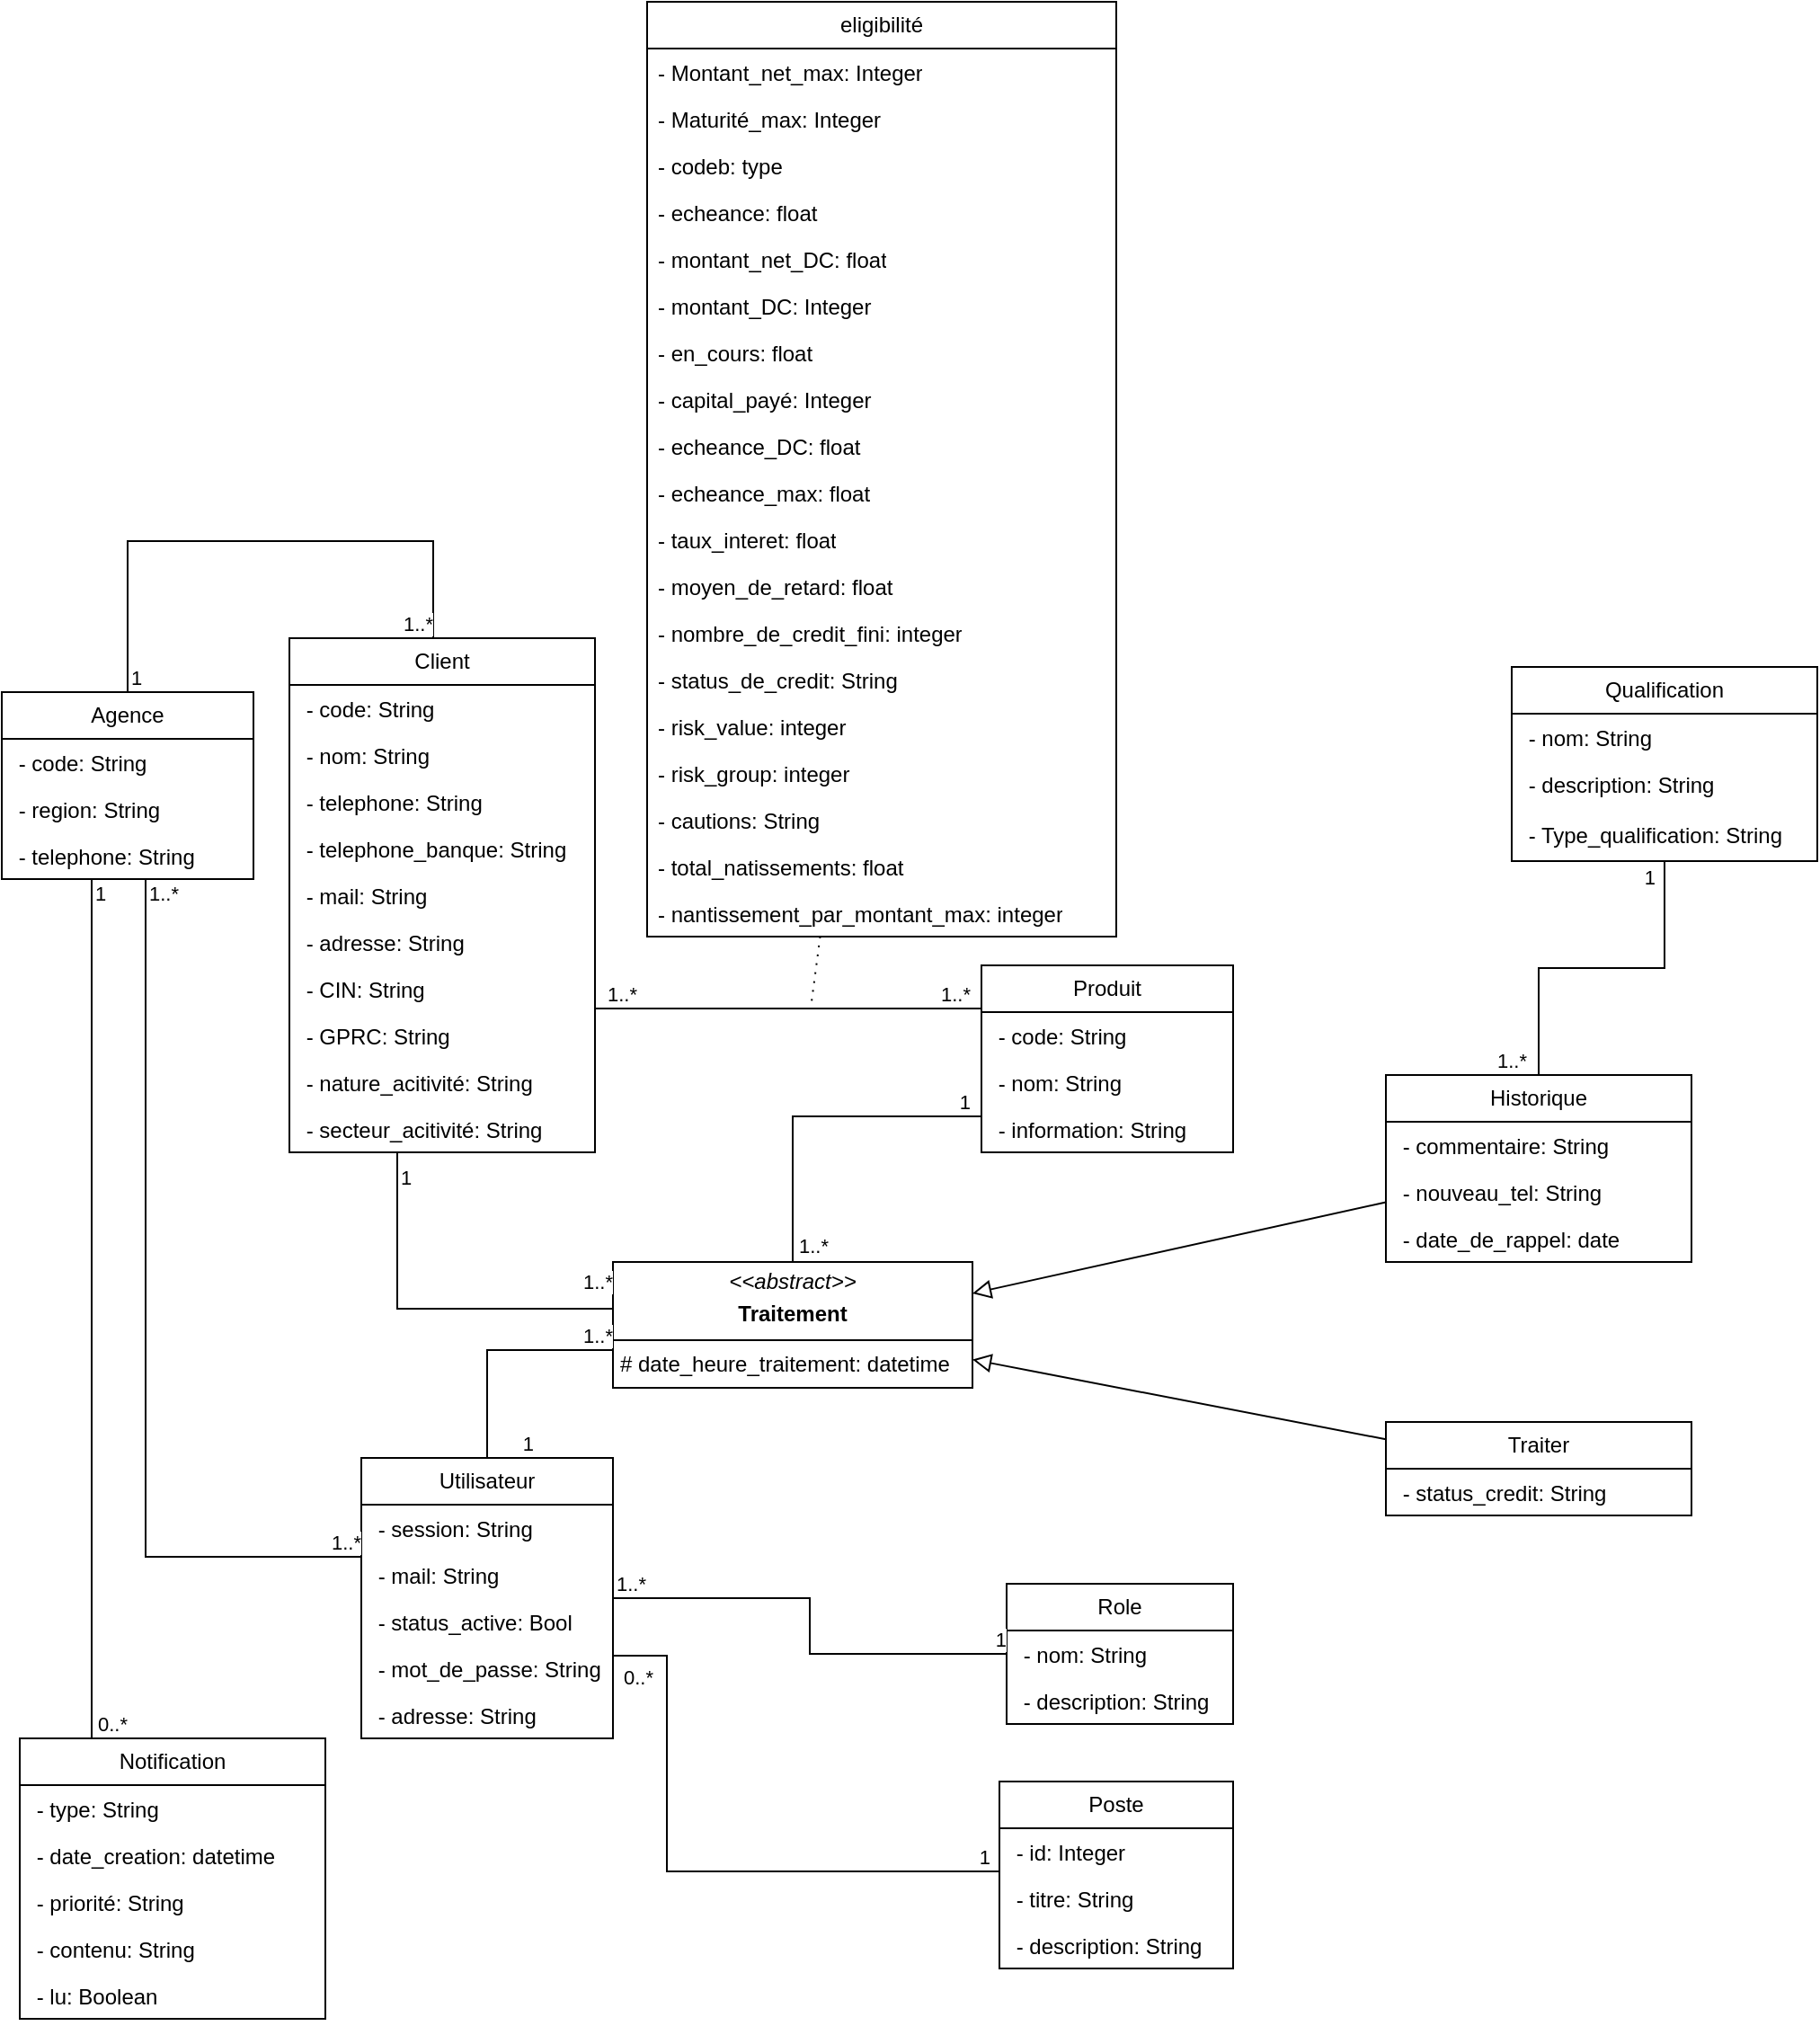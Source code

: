 <mxfile version="24.2.3" type="github">
  <diagram name="Page-1" id="To_WKi0wBeNnT8M4Q_xU">
    <mxGraphModel dx="943" dy="1970" grid="1" gridSize="10" guides="1" tooltips="1" connect="1" arrows="1" fold="1" page="1" pageScale="1" pageWidth="827" pageHeight="1169" math="0" shadow="0">
      <root>
        <mxCell id="0" />
        <mxCell id="1" parent="0" />
        <mxCell id="5zQEL3-AlIMP_efy4K31-76" value="Client" style="swimlane;fontStyle=0;childLayout=stackLayout;horizontal=1;startSize=26;fillColor=none;horizontalStack=0;resizeParent=1;resizeParentMax=0;resizeLast=0;collapsible=1;marginBottom=0;whiteSpace=wrap;html=1;" parent="1" vertex="1">
          <mxGeometry x="230" y="104" width="170" height="286" as="geometry" />
        </mxCell>
        <mxCell id="5zQEL3-AlIMP_efy4K31-77" value="&amp;nbsp;- code: String" style="text;strokeColor=none;fillColor=none;align=left;verticalAlign=top;spacingLeft=4;spacingRight=4;overflow=hidden;rotatable=0;points=[[0,0.5],[1,0.5]];portConstraint=eastwest;whiteSpace=wrap;html=1;" parent="5zQEL3-AlIMP_efy4K31-76" vertex="1">
          <mxGeometry y="26" width="170" height="26" as="geometry" />
        </mxCell>
        <mxCell id="5zQEL3-AlIMP_efy4K31-78" value="&amp;nbsp;- nom: String" style="text;strokeColor=none;fillColor=none;align=left;verticalAlign=top;spacingLeft=4;spacingRight=4;overflow=hidden;rotatable=0;points=[[0,0.5],[1,0.5]];portConstraint=eastwest;whiteSpace=wrap;html=1;" parent="5zQEL3-AlIMP_efy4K31-76" vertex="1">
          <mxGeometry y="52" width="170" height="26" as="geometry" />
        </mxCell>
        <mxCell id="5zQEL3-AlIMP_efy4K31-79" value="&amp;nbsp;- telephone: String" style="text;strokeColor=none;fillColor=none;align=left;verticalAlign=top;spacingLeft=4;spacingRight=4;overflow=hidden;rotatable=0;points=[[0,0.5],[1,0.5]];portConstraint=eastwest;whiteSpace=wrap;html=1;" parent="5zQEL3-AlIMP_efy4K31-76" vertex="1">
          <mxGeometry y="78" width="170" height="26" as="geometry" />
        </mxCell>
        <mxCell id="JwrAK4_ykne5a8lME2Al-5" value="&amp;nbsp;- telephone_banque: String" style="text;strokeColor=none;fillColor=none;align=left;verticalAlign=top;spacingLeft=4;spacingRight=4;overflow=hidden;rotatable=0;points=[[0,0.5],[1,0.5]];portConstraint=eastwest;whiteSpace=wrap;html=1;" vertex="1" parent="5zQEL3-AlIMP_efy4K31-76">
          <mxGeometry y="104" width="170" height="26" as="geometry" />
        </mxCell>
        <mxCell id="5zQEL3-AlIMP_efy4K31-80" value="&amp;nbsp;- mail: String" style="text;strokeColor=none;fillColor=none;align=left;verticalAlign=top;spacingLeft=4;spacingRight=4;overflow=hidden;rotatable=0;points=[[0,0.5],[1,0.5]];portConstraint=eastwest;whiteSpace=wrap;html=1;" parent="5zQEL3-AlIMP_efy4K31-76" vertex="1">
          <mxGeometry y="130" width="170" height="26" as="geometry" />
        </mxCell>
        <mxCell id="5zQEL3-AlIMP_efy4K31-201" value="&amp;nbsp;- adresse: String" style="text;strokeColor=none;fillColor=none;align=left;verticalAlign=top;spacingLeft=4;spacingRight=4;overflow=hidden;rotatable=0;points=[[0,0.5],[1,0.5]];portConstraint=eastwest;whiteSpace=wrap;html=1;" parent="5zQEL3-AlIMP_efy4K31-76" vertex="1">
          <mxGeometry y="156" width="170" height="26" as="geometry" />
        </mxCell>
        <mxCell id="JwrAK4_ykne5a8lME2Al-7" value="&amp;nbsp;- CIN: String" style="text;strokeColor=none;fillColor=none;align=left;verticalAlign=top;spacingLeft=4;spacingRight=4;overflow=hidden;rotatable=0;points=[[0,0.5],[1,0.5]];portConstraint=eastwest;whiteSpace=wrap;html=1;" vertex="1" parent="5zQEL3-AlIMP_efy4K31-76">
          <mxGeometry y="182" width="170" height="26" as="geometry" />
        </mxCell>
        <mxCell id="JwrAK4_ykne5a8lME2Al-8" value="&amp;nbsp;- GPRC: String" style="text;strokeColor=none;fillColor=none;align=left;verticalAlign=top;spacingLeft=4;spacingRight=4;overflow=hidden;rotatable=0;points=[[0,0.5],[1,0.5]];portConstraint=eastwest;whiteSpace=wrap;html=1;" vertex="1" parent="5zQEL3-AlIMP_efy4K31-76">
          <mxGeometry y="208" width="170" height="26" as="geometry" />
        </mxCell>
        <mxCell id="JwrAK4_ykne5a8lME2Al-12" value="&amp;nbsp;- nature_acitivité: String" style="text;strokeColor=none;fillColor=none;align=left;verticalAlign=top;spacingLeft=4;spacingRight=4;overflow=hidden;rotatable=0;points=[[0,0.5],[1,0.5]];portConstraint=eastwest;whiteSpace=wrap;html=1;" vertex="1" parent="5zQEL3-AlIMP_efy4K31-76">
          <mxGeometry y="234" width="170" height="26" as="geometry" />
        </mxCell>
        <mxCell id="JwrAK4_ykne5a8lME2Al-13" value="&amp;nbsp;- secteur_acitivité: String" style="text;strokeColor=none;fillColor=none;align=left;verticalAlign=top;spacingLeft=4;spacingRight=4;overflow=hidden;rotatable=0;points=[[0,0.5],[1,0.5]];portConstraint=eastwest;whiteSpace=wrap;html=1;" vertex="1" parent="5zQEL3-AlIMP_efy4K31-76">
          <mxGeometry y="260" width="170" height="26" as="geometry" />
        </mxCell>
        <mxCell id="5zQEL3-AlIMP_efy4K31-84" value="Produit" style="swimlane;fontStyle=0;childLayout=stackLayout;horizontal=1;startSize=26;fillColor=none;horizontalStack=0;resizeParent=1;resizeParentMax=0;resizeLast=0;collapsible=1;marginBottom=0;whiteSpace=wrap;html=1;" parent="1" vertex="1">
          <mxGeometry x="615" y="286" width="140" height="104" as="geometry" />
        </mxCell>
        <mxCell id="5zQEL3-AlIMP_efy4K31-85" value="&amp;nbsp;- code: String" style="text;strokeColor=none;fillColor=none;align=left;verticalAlign=top;spacingLeft=4;spacingRight=4;overflow=hidden;rotatable=0;points=[[0,0.5],[1,0.5]];portConstraint=eastwest;whiteSpace=wrap;html=1;" parent="5zQEL3-AlIMP_efy4K31-84" vertex="1">
          <mxGeometry y="26" width="140" height="26" as="geometry" />
        </mxCell>
        <mxCell id="5zQEL3-AlIMP_efy4K31-86" value="&amp;nbsp;- nom: String" style="text;strokeColor=none;fillColor=none;align=left;verticalAlign=top;spacingLeft=4;spacingRight=4;overflow=hidden;rotatable=0;points=[[0,0.5],[1,0.5]];portConstraint=eastwest;whiteSpace=wrap;html=1;" parent="5zQEL3-AlIMP_efy4K31-84" vertex="1">
          <mxGeometry y="52" width="140" height="26" as="geometry" />
        </mxCell>
        <mxCell id="5zQEL3-AlIMP_efy4K31-87" value="&amp;nbsp;- information: String" style="text;strokeColor=none;fillColor=none;align=left;verticalAlign=top;spacingLeft=4;spacingRight=4;overflow=hidden;rotatable=0;points=[[0,0.5],[1,0.5]];portConstraint=eastwest;whiteSpace=wrap;html=1;" parent="5zQEL3-AlIMP_efy4K31-84" vertex="1">
          <mxGeometry y="78" width="140" height="26" as="geometry" />
        </mxCell>
        <mxCell id="5zQEL3-AlIMP_efy4K31-90" value="Agence" style="swimlane;fontStyle=0;childLayout=stackLayout;horizontal=1;startSize=26;fillColor=none;horizontalStack=0;resizeParent=1;resizeParentMax=0;resizeLast=0;collapsible=1;marginBottom=0;whiteSpace=wrap;html=1;" parent="1" vertex="1">
          <mxGeometry x="70" y="134" width="140" height="104" as="geometry" />
        </mxCell>
        <mxCell id="5zQEL3-AlIMP_efy4K31-91" value="&amp;nbsp;- code: String" style="text;strokeColor=none;fillColor=none;align=left;verticalAlign=top;spacingLeft=4;spacingRight=4;overflow=hidden;rotatable=0;points=[[0,0.5],[1,0.5]];portConstraint=eastwest;whiteSpace=wrap;html=1;" parent="5zQEL3-AlIMP_efy4K31-90" vertex="1">
          <mxGeometry y="26" width="140" height="26" as="geometry" />
        </mxCell>
        <mxCell id="5zQEL3-AlIMP_efy4K31-92" value="&amp;nbsp;- region: String" style="text;strokeColor=none;fillColor=none;align=left;verticalAlign=top;spacingLeft=4;spacingRight=4;overflow=hidden;rotatable=0;points=[[0,0.5],[1,0.5]];portConstraint=eastwest;whiteSpace=wrap;html=1;" parent="5zQEL3-AlIMP_efy4K31-90" vertex="1">
          <mxGeometry y="52" width="140" height="26" as="geometry" />
        </mxCell>
        <mxCell id="5zQEL3-AlIMP_efy4K31-93" value="&amp;nbsp;- telephone: String" style="text;strokeColor=none;fillColor=none;align=left;verticalAlign=top;spacingLeft=4;spacingRight=4;overflow=hidden;rotatable=0;points=[[0,0.5],[1,0.5]];portConstraint=eastwest;whiteSpace=wrap;html=1;" parent="5zQEL3-AlIMP_efy4K31-90" vertex="1">
          <mxGeometry y="78" width="140" height="26" as="geometry" />
        </mxCell>
        <mxCell id="5zQEL3-AlIMP_efy4K31-96" value="Utilisateur" style="swimlane;fontStyle=0;childLayout=stackLayout;horizontal=1;startSize=26;fillColor=none;horizontalStack=0;resizeParent=1;resizeParentMax=0;resizeLast=0;collapsible=1;marginBottom=0;whiteSpace=wrap;html=1;" parent="1" vertex="1">
          <mxGeometry x="270" y="560" width="140" height="156" as="geometry" />
        </mxCell>
        <mxCell id="5zQEL3-AlIMP_efy4K31-97" value="&amp;nbsp;- session: String" style="text;strokeColor=none;fillColor=none;align=left;verticalAlign=top;spacingLeft=4;spacingRight=4;overflow=hidden;rotatable=0;points=[[0,0.5],[1,0.5]];portConstraint=eastwest;whiteSpace=wrap;html=1;" parent="5zQEL3-AlIMP_efy4K31-96" vertex="1">
          <mxGeometry y="26" width="140" height="26" as="geometry" />
        </mxCell>
        <mxCell id="5zQEL3-AlIMP_efy4K31-98" value="&amp;nbsp;- mail: String" style="text;strokeColor=none;fillColor=none;align=left;verticalAlign=top;spacingLeft=4;spacingRight=4;overflow=hidden;rotatable=0;points=[[0,0.5],[1,0.5]];portConstraint=eastwest;whiteSpace=wrap;html=1;" parent="5zQEL3-AlIMP_efy4K31-96" vertex="1">
          <mxGeometry y="52" width="140" height="26" as="geometry" />
        </mxCell>
        <mxCell id="5zQEL3-AlIMP_efy4K31-99" value="&amp;nbsp;- status_active: Bool" style="text;strokeColor=none;fillColor=none;align=left;verticalAlign=top;spacingLeft=4;spacingRight=4;overflow=hidden;rotatable=0;points=[[0,0.5],[1,0.5]];portConstraint=eastwest;whiteSpace=wrap;html=1;" parent="5zQEL3-AlIMP_efy4K31-96" vertex="1">
          <mxGeometry y="78" width="140" height="26" as="geometry" />
        </mxCell>
        <mxCell id="5zQEL3-AlIMP_efy4K31-119" value="&amp;nbsp;- mot_de_passe: String" style="text;strokeColor=none;fillColor=none;align=left;verticalAlign=top;spacingLeft=4;spacingRight=4;overflow=hidden;rotatable=0;points=[[0,0.5],[1,0.5]];portConstraint=eastwest;whiteSpace=wrap;html=1;" parent="5zQEL3-AlIMP_efy4K31-96" vertex="1">
          <mxGeometry y="104" width="140" height="26" as="geometry" />
        </mxCell>
        <mxCell id="5zQEL3-AlIMP_efy4K31-202" value="&amp;nbsp;- adresse: String" style="text;strokeColor=none;fillColor=none;align=left;verticalAlign=top;spacingLeft=4;spacingRight=4;overflow=hidden;rotatable=0;points=[[0,0.5],[1,0.5]];portConstraint=eastwest;whiteSpace=wrap;html=1;" parent="5zQEL3-AlIMP_efy4K31-96" vertex="1">
          <mxGeometry y="130" width="140" height="26" as="geometry" />
        </mxCell>
        <mxCell id="5zQEL3-AlIMP_efy4K31-104" value="Poste" style="swimlane;fontStyle=0;childLayout=stackLayout;horizontal=1;startSize=26;fillColor=none;horizontalStack=0;resizeParent=1;resizeParentMax=0;resizeLast=0;collapsible=1;marginBottom=0;whiteSpace=wrap;html=1;" parent="1" vertex="1">
          <mxGeometry x="625" y="740" width="130" height="104" as="geometry" />
        </mxCell>
        <mxCell id="5zQEL3-AlIMP_efy4K31-105" value="&amp;nbsp;- id: Integer" style="text;strokeColor=none;fillColor=none;align=left;verticalAlign=top;spacingLeft=4;spacingRight=4;overflow=hidden;rotatable=0;points=[[0,0.5],[1,0.5]];portConstraint=eastwest;whiteSpace=wrap;html=1;" parent="5zQEL3-AlIMP_efy4K31-104" vertex="1">
          <mxGeometry y="26" width="130" height="26" as="geometry" />
        </mxCell>
        <mxCell id="5zQEL3-AlIMP_efy4K31-106" value="&amp;nbsp;- titre: String" style="text;strokeColor=none;fillColor=none;align=left;verticalAlign=top;spacingLeft=4;spacingRight=4;overflow=hidden;rotatable=0;points=[[0,0.5],[1,0.5]];portConstraint=eastwest;whiteSpace=wrap;html=1;" parent="5zQEL3-AlIMP_efy4K31-104" vertex="1">
          <mxGeometry y="52" width="130" height="26" as="geometry" />
        </mxCell>
        <mxCell id="5zQEL3-AlIMP_efy4K31-107" value="&amp;nbsp;- description: String" style="text;strokeColor=none;fillColor=none;align=left;verticalAlign=top;spacingLeft=4;spacingRight=4;overflow=hidden;rotatable=0;points=[[0,0.5],[1,0.5]];portConstraint=eastwest;whiteSpace=wrap;html=1;" parent="5zQEL3-AlIMP_efy4K31-104" vertex="1">
          <mxGeometry y="78" width="130" height="26" as="geometry" />
        </mxCell>
        <mxCell id="5zQEL3-AlIMP_efy4K31-108" value="Role" style="swimlane;fontStyle=0;childLayout=stackLayout;horizontal=1;startSize=26;fillColor=none;horizontalStack=0;resizeParent=1;resizeParentMax=0;resizeLast=0;collapsible=1;marginBottom=0;whiteSpace=wrap;html=1;" parent="1" vertex="1">
          <mxGeometry x="629" y="630" width="126" height="78" as="geometry" />
        </mxCell>
        <mxCell id="5zQEL3-AlIMP_efy4K31-109" value="&amp;nbsp;- nom: String" style="text;strokeColor=none;fillColor=none;align=left;verticalAlign=top;spacingLeft=4;spacingRight=4;overflow=hidden;rotatable=0;points=[[0,0.5],[1,0.5]];portConstraint=eastwest;whiteSpace=wrap;html=1;" parent="5zQEL3-AlIMP_efy4K31-108" vertex="1">
          <mxGeometry y="26" width="126" height="26" as="geometry" />
        </mxCell>
        <mxCell id="5zQEL3-AlIMP_efy4K31-111" value="&amp;nbsp;- description: String" style="text;strokeColor=none;fillColor=none;align=left;verticalAlign=top;spacingLeft=4;spacingRight=4;overflow=hidden;rotatable=0;points=[[0,0.5],[1,0.5]];portConstraint=eastwest;whiteSpace=wrap;html=1;" parent="5zQEL3-AlIMP_efy4K31-108" vertex="1">
          <mxGeometry y="52" width="126" height="26" as="geometry" />
        </mxCell>
        <mxCell id="5zQEL3-AlIMP_efy4K31-135" value="" style="endArrow=none;html=1;edgeStyle=orthogonalEdgeStyle;rounded=0;" parent="1" source="5zQEL3-AlIMP_efy4K31-90" target="5zQEL3-AlIMP_efy4K31-76" edge="1">
          <mxGeometry relative="1" as="geometry">
            <mxPoint x="200" y="310" as="sourcePoint" />
            <mxPoint x="360" y="310" as="targetPoint" />
            <Array as="points">
              <mxPoint x="140" y="50" />
              <mxPoint x="310" y="50" />
            </Array>
          </mxGeometry>
        </mxCell>
        <mxCell id="5zQEL3-AlIMP_efy4K31-136" value="1" style="edgeLabel;resizable=0;html=1;align=left;verticalAlign=bottom;" parent="5zQEL3-AlIMP_efy4K31-135" connectable="0" vertex="1">
          <mxGeometry x="-1" relative="1" as="geometry" />
        </mxCell>
        <mxCell id="5zQEL3-AlIMP_efy4K31-137" value="1..*" style="edgeLabel;resizable=0;html=1;align=right;verticalAlign=bottom;" parent="5zQEL3-AlIMP_efy4K31-135" connectable="0" vertex="1">
          <mxGeometry x="1" relative="1" as="geometry" />
        </mxCell>
        <mxCell id="5zQEL3-AlIMP_efy4K31-138" value="" style="endArrow=none;html=1;edgeStyle=orthogonalEdgeStyle;rounded=0;" parent="1" source="5zQEL3-AlIMP_efy4K31-90" target="5zQEL3-AlIMP_efy4K31-96" edge="1">
          <mxGeometry relative="1" as="geometry">
            <mxPoint x="140" y="580" as="sourcePoint" />
            <mxPoint x="300" y="580" as="targetPoint" />
            <Array as="points">
              <mxPoint x="150" y="615" />
            </Array>
          </mxGeometry>
        </mxCell>
        <mxCell id="5zQEL3-AlIMP_efy4K31-139" value="1..*" style="edgeLabel;resizable=0;html=1;align=left;verticalAlign=bottom;" parent="5zQEL3-AlIMP_efy4K31-138" connectable="0" vertex="1">
          <mxGeometry x="-1" relative="1" as="geometry">
            <mxPoint y="16" as="offset" />
          </mxGeometry>
        </mxCell>
        <mxCell id="5zQEL3-AlIMP_efy4K31-140" value="1..*" style="edgeLabel;resizable=0;html=1;align=right;verticalAlign=bottom;" parent="5zQEL3-AlIMP_efy4K31-138" connectable="0" vertex="1">
          <mxGeometry x="1" relative="1" as="geometry" />
        </mxCell>
        <mxCell id="5zQEL3-AlIMP_efy4K31-141" value="" style="endArrow=none;html=1;edgeStyle=orthogonalEdgeStyle;rounded=0;" parent="1" source="5zQEL3-AlIMP_efy4K31-96" target="5zQEL3-AlIMP_efy4K31-104" edge="1">
          <mxGeometry relative="1" as="geometry">
            <mxPoint x="430" y="760" as="sourcePoint" />
            <mxPoint x="590" y="760" as="targetPoint" />
            <Array as="points">
              <mxPoint x="440" y="670" />
              <mxPoint x="440" y="790" />
            </Array>
          </mxGeometry>
        </mxCell>
        <mxCell id="5zQEL3-AlIMP_efy4K31-142" value="0..*" style="edgeLabel;resizable=0;html=1;align=left;verticalAlign=bottom;" parent="5zQEL3-AlIMP_efy4K31-141" connectable="0" vertex="1">
          <mxGeometry x="-1" relative="1" as="geometry">
            <mxPoint x="4" y="20" as="offset" />
          </mxGeometry>
        </mxCell>
        <mxCell id="5zQEL3-AlIMP_efy4K31-143" value="1" style="edgeLabel;resizable=0;html=1;align=right;verticalAlign=bottom;" parent="5zQEL3-AlIMP_efy4K31-141" connectable="0" vertex="1">
          <mxGeometry x="1" relative="1" as="geometry">
            <mxPoint x="-5" as="offset" />
          </mxGeometry>
        </mxCell>
        <mxCell id="5zQEL3-AlIMP_efy4K31-144" value="" style="endArrow=none;html=1;edgeStyle=orthogonalEdgeStyle;rounded=0;" parent="1" source="5zQEL3-AlIMP_efy4K31-96" target="5zQEL3-AlIMP_efy4K31-108" edge="1">
          <mxGeometry relative="1" as="geometry">
            <mxPoint x="620" y="480" as="sourcePoint" />
            <mxPoint x="780" y="480" as="targetPoint" />
          </mxGeometry>
        </mxCell>
        <mxCell id="5zQEL3-AlIMP_efy4K31-145" value="1..*" style="edgeLabel;resizable=0;html=1;align=left;verticalAlign=bottom;" parent="5zQEL3-AlIMP_efy4K31-144" connectable="0" vertex="1">
          <mxGeometry x="-1" relative="1" as="geometry" />
        </mxCell>
        <mxCell id="5zQEL3-AlIMP_efy4K31-146" value="1" style="edgeLabel;resizable=0;html=1;align=right;verticalAlign=bottom;" parent="5zQEL3-AlIMP_efy4K31-144" connectable="0" vertex="1">
          <mxGeometry x="1" relative="1" as="geometry" />
        </mxCell>
        <mxCell id="5zQEL3-AlIMP_efy4K31-147" value="" style="endArrow=none;html=1;edgeStyle=orthogonalEdgeStyle;rounded=0;" parent="1" source="5zQEL3-AlIMP_efy4K31-76" target="5zQEL3-AlIMP_efy4K31-84" edge="1">
          <mxGeometry relative="1" as="geometry">
            <mxPoint x="470" y="340" as="sourcePoint" />
            <mxPoint x="630" y="340" as="targetPoint" />
            <Array as="points">
              <mxPoint x="510" y="310" />
              <mxPoint x="510" y="310" />
            </Array>
          </mxGeometry>
        </mxCell>
        <mxCell id="5zQEL3-AlIMP_efy4K31-148" value="1..*" style="edgeLabel;resizable=0;html=1;align=left;verticalAlign=bottom;" parent="5zQEL3-AlIMP_efy4K31-147" connectable="0" vertex="1">
          <mxGeometry x="-1" relative="1" as="geometry">
            <mxPoint x="5" as="offset" />
          </mxGeometry>
        </mxCell>
        <mxCell id="5zQEL3-AlIMP_efy4K31-149" value="1..*" style="edgeLabel;resizable=0;html=1;align=right;verticalAlign=bottom;" parent="5zQEL3-AlIMP_efy4K31-147" connectable="0" vertex="1">
          <mxGeometry x="1" relative="1" as="geometry">
            <mxPoint x="-6" as="offset" />
          </mxGeometry>
        </mxCell>
        <mxCell id="5zQEL3-AlIMP_efy4K31-150" value="eligibilité" style="swimlane;fontStyle=0;childLayout=stackLayout;horizontal=1;startSize=26;fillColor=none;horizontalStack=0;resizeParent=1;resizeParentMax=0;resizeLast=0;collapsible=1;marginBottom=0;whiteSpace=wrap;html=1;" parent="1" vertex="1">
          <mxGeometry x="429" y="-250" width="261" height="520" as="geometry" />
        </mxCell>
        <mxCell id="5zQEL3-AlIMP_efy4K31-151" value="- Montant_net_max: Integer" style="text;strokeColor=none;fillColor=none;align=left;verticalAlign=top;spacingLeft=4;spacingRight=4;overflow=hidden;rotatable=0;points=[[0,0.5],[1,0.5]];portConstraint=eastwest;whiteSpace=wrap;html=1;" parent="5zQEL3-AlIMP_efy4K31-150" vertex="1">
          <mxGeometry y="26" width="261" height="26" as="geometry" />
        </mxCell>
        <mxCell id="5zQEL3-AlIMP_efy4K31-152" value="- Maturité_max: Integer" style="text;strokeColor=none;fillColor=none;align=left;verticalAlign=top;spacingLeft=4;spacingRight=4;overflow=hidden;rotatable=0;points=[[0,0.5],[1,0.5]];portConstraint=eastwest;whiteSpace=wrap;html=1;" parent="5zQEL3-AlIMP_efy4K31-150" vertex="1">
          <mxGeometry y="52" width="261" height="26" as="geometry" />
        </mxCell>
        <mxCell id="5zQEL3-AlIMP_efy4K31-153" value="- codeb: type" style="text;strokeColor=none;fillColor=none;align=left;verticalAlign=top;spacingLeft=4;spacingRight=4;overflow=hidden;rotatable=0;points=[[0,0.5],[1,0.5]];portConstraint=eastwest;whiteSpace=wrap;html=1;" parent="5zQEL3-AlIMP_efy4K31-150" vertex="1">
          <mxGeometry y="78" width="261" height="26" as="geometry" />
        </mxCell>
        <mxCell id="JwrAK4_ykne5a8lME2Al-10" value="- echeance: float" style="text;strokeColor=none;fillColor=none;align=left;verticalAlign=top;spacingLeft=4;spacingRight=4;overflow=hidden;rotatable=0;points=[[0,0.5],[1,0.5]];portConstraint=eastwest;whiteSpace=wrap;html=1;" vertex="1" parent="5zQEL3-AlIMP_efy4K31-150">
          <mxGeometry y="104" width="261" height="26" as="geometry" />
        </mxCell>
        <mxCell id="5zQEL3-AlIMP_efy4K31-199" value="- montant_net_DC: float" style="text;strokeColor=none;fillColor=none;align=left;verticalAlign=top;spacingLeft=4;spacingRight=4;overflow=hidden;rotatable=0;points=[[0,0.5],[1,0.5]];portConstraint=eastwest;whiteSpace=wrap;html=1;" parent="5zQEL3-AlIMP_efy4K31-150" vertex="1">
          <mxGeometry y="130" width="261" height="26" as="geometry" />
        </mxCell>
        <mxCell id="5zQEL3-AlIMP_efy4K31-200" value="- montant_DC: Integer" style="text;strokeColor=none;fillColor=none;align=left;verticalAlign=top;spacingLeft=4;spacingRight=4;overflow=hidden;rotatable=0;points=[[0,0.5],[1,0.5]];portConstraint=eastwest;whiteSpace=wrap;html=1;" parent="5zQEL3-AlIMP_efy4K31-150" vertex="1">
          <mxGeometry y="156" width="261" height="26" as="geometry" />
        </mxCell>
        <mxCell id="5zQEL3-AlIMP_efy4K31-204" value="- en_cours: float" style="text;strokeColor=none;fillColor=none;align=left;verticalAlign=top;spacingLeft=4;spacingRight=4;overflow=hidden;rotatable=0;points=[[0,0.5],[1,0.5]];portConstraint=eastwest;whiteSpace=wrap;html=1;" parent="5zQEL3-AlIMP_efy4K31-150" vertex="1">
          <mxGeometry y="182" width="261" height="26" as="geometry" />
        </mxCell>
        <mxCell id="W5-bSAd_lvLMwQwzZxvc-1" value="- capital_payé: Integer" style="text;strokeColor=none;fillColor=none;align=left;verticalAlign=top;spacingLeft=4;spacingRight=4;overflow=hidden;rotatable=0;points=[[0,0.5],[1,0.5]];portConstraint=eastwest;whiteSpace=wrap;html=1;" parent="5zQEL3-AlIMP_efy4K31-150" vertex="1">
          <mxGeometry y="208" width="261" height="26" as="geometry" />
        </mxCell>
        <mxCell id="W5-bSAd_lvLMwQwzZxvc-2" value="- echeance_DC: float" style="text;strokeColor=none;fillColor=none;align=left;verticalAlign=top;spacingLeft=4;spacingRight=4;overflow=hidden;rotatable=0;points=[[0,0.5],[1,0.5]];portConstraint=eastwest;whiteSpace=wrap;html=1;" parent="5zQEL3-AlIMP_efy4K31-150" vertex="1">
          <mxGeometry y="234" width="261" height="26" as="geometry" />
        </mxCell>
        <mxCell id="JwrAK4_ykne5a8lME2Al-11" value="- echeance_max: float" style="text;strokeColor=none;fillColor=none;align=left;verticalAlign=top;spacingLeft=4;spacingRight=4;overflow=hidden;rotatable=0;points=[[0,0.5],[1,0.5]];portConstraint=eastwest;whiteSpace=wrap;html=1;" vertex="1" parent="5zQEL3-AlIMP_efy4K31-150">
          <mxGeometry y="260" width="261" height="26" as="geometry" />
        </mxCell>
        <mxCell id="JwrAK4_ykne5a8lME2Al-9" value="- taux_interet: float" style="text;strokeColor=none;fillColor=none;align=left;verticalAlign=top;spacingLeft=4;spacingRight=4;overflow=hidden;rotatable=0;points=[[0,0.5],[1,0.5]];portConstraint=eastwest;whiteSpace=wrap;html=1;" vertex="1" parent="5zQEL3-AlIMP_efy4K31-150">
          <mxGeometry y="286" width="261" height="26" as="geometry" />
        </mxCell>
        <mxCell id="JwrAK4_ykne5a8lME2Al-14" value="- moyen_de_retard: float" style="text;strokeColor=none;fillColor=none;align=left;verticalAlign=top;spacingLeft=4;spacingRight=4;overflow=hidden;rotatable=0;points=[[0,0.5],[1,0.5]];portConstraint=eastwest;whiteSpace=wrap;html=1;" vertex="1" parent="5zQEL3-AlIMP_efy4K31-150">
          <mxGeometry y="312" width="261" height="26" as="geometry" />
        </mxCell>
        <mxCell id="JwrAK4_ykne5a8lME2Al-15" value="- nombre_de_credit_fini: integer" style="text;strokeColor=none;fillColor=none;align=left;verticalAlign=top;spacingLeft=4;spacingRight=4;overflow=hidden;rotatable=0;points=[[0,0.5],[1,0.5]];portConstraint=eastwest;whiteSpace=wrap;html=1;" vertex="1" parent="5zQEL3-AlIMP_efy4K31-150">
          <mxGeometry y="338" width="261" height="26" as="geometry" />
        </mxCell>
        <mxCell id="JwrAK4_ykne5a8lME2Al-16" value="- status_de_credit: String" style="text;strokeColor=none;fillColor=none;align=left;verticalAlign=top;spacingLeft=4;spacingRight=4;overflow=hidden;rotatable=0;points=[[0,0.5],[1,0.5]];portConstraint=eastwest;whiteSpace=wrap;html=1;" vertex="1" parent="5zQEL3-AlIMP_efy4K31-150">
          <mxGeometry y="364" width="261" height="26" as="geometry" />
        </mxCell>
        <mxCell id="5zQEL3-AlIMP_efy4K31-198" value="- risk_value: integer" style="text;strokeColor=none;fillColor=none;align=left;verticalAlign=top;spacingLeft=4;spacingRight=4;overflow=hidden;rotatable=0;points=[[0,0.5],[1,0.5]];portConstraint=eastwest;whiteSpace=wrap;html=1;" parent="5zQEL3-AlIMP_efy4K31-150" vertex="1">
          <mxGeometry y="390" width="261" height="26" as="geometry" />
        </mxCell>
        <mxCell id="JwrAK4_ykne5a8lME2Al-17" value="- risk_group: integer" style="text;strokeColor=none;fillColor=none;align=left;verticalAlign=top;spacingLeft=4;spacingRight=4;overflow=hidden;rotatable=0;points=[[0,0.5],[1,0.5]];portConstraint=eastwest;whiteSpace=wrap;html=1;" vertex="1" parent="5zQEL3-AlIMP_efy4K31-150">
          <mxGeometry y="416" width="261" height="26" as="geometry" />
        </mxCell>
        <mxCell id="JwrAK4_ykne5a8lME2Al-19" value="- cautions: String" style="text;strokeColor=none;fillColor=none;align=left;verticalAlign=top;spacingLeft=4;spacingRight=4;overflow=hidden;rotatable=0;points=[[0,0.5],[1,0.5]];portConstraint=eastwest;whiteSpace=wrap;html=1;" vertex="1" parent="5zQEL3-AlIMP_efy4K31-150">
          <mxGeometry y="442" width="261" height="26" as="geometry" />
        </mxCell>
        <mxCell id="JwrAK4_ykne5a8lME2Al-20" value="- total_natissements: float" style="text;strokeColor=none;fillColor=none;align=left;verticalAlign=top;spacingLeft=4;spacingRight=4;overflow=hidden;rotatable=0;points=[[0,0.5],[1,0.5]];portConstraint=eastwest;whiteSpace=wrap;html=1;" vertex="1" parent="5zQEL3-AlIMP_efy4K31-150">
          <mxGeometry y="468" width="261" height="26" as="geometry" />
        </mxCell>
        <mxCell id="JwrAK4_ykne5a8lME2Al-21" value="- nantissement_par_montant_max: integer" style="text;strokeColor=none;fillColor=none;align=left;verticalAlign=top;spacingLeft=4;spacingRight=4;overflow=hidden;rotatable=0;points=[[0,0.5],[1,0.5]];portConstraint=eastwest;whiteSpace=wrap;html=1;" vertex="1" parent="5zQEL3-AlIMP_efy4K31-150">
          <mxGeometry y="494" width="261" height="26" as="geometry" />
        </mxCell>
        <mxCell id="5zQEL3-AlIMP_efy4K31-155" value="" style="endArrow=none;dashed=1;html=1;dashPattern=1 4;strokeWidth=1;rounded=0;jumpSize=2;endSize=2;startSize=5;" parent="1" source="5zQEL3-AlIMP_efy4K31-150" edge="1">
          <mxGeometry width="50" height="50" relative="1" as="geometry">
            <mxPoint x="350" y="500" as="sourcePoint" />
            <mxPoint x="520" y="310" as="targetPoint" />
          </mxGeometry>
        </mxCell>
        <mxCell id="5zQEL3-AlIMP_efy4K31-159" value="" style="endArrow=none;html=1;edgeStyle=orthogonalEdgeStyle;rounded=0;" parent="1" source="5zQEL3-AlIMP_efy4K31-172" target="5zQEL3-AlIMP_efy4K31-96" edge="1">
          <mxGeometry relative="1" as="geometry">
            <mxPoint x="360" y="490" as="sourcePoint" />
            <mxPoint x="510" y="420" as="targetPoint" />
            <Array as="points">
              <mxPoint x="340" y="500" />
            </Array>
          </mxGeometry>
        </mxCell>
        <mxCell id="5zQEL3-AlIMP_efy4K31-161" value="1" style="edgeLabel;resizable=0;html=1;align=right;verticalAlign=bottom;" parent="5zQEL3-AlIMP_efy4K31-159" connectable="0" vertex="1">
          <mxGeometry x="1" relative="1" as="geometry">
            <mxPoint x="26" as="offset" />
          </mxGeometry>
        </mxCell>
        <mxCell id="5zQEL3-AlIMP_efy4K31-172" value="&lt;p style=&quot;margin:0px;margin-top:4px;text-align:center;&quot;&gt;&lt;i&gt;&amp;lt;&amp;lt;abstract&amp;gt;&amp;gt;&lt;/i&gt;&lt;b&gt;&lt;br&gt;&lt;/b&gt;&lt;/p&gt;&lt;p style=&quot;margin:0px;margin-top:4px;text-align:center;&quot;&gt;&lt;b&gt;Traitement&lt;/b&gt;&lt;br&gt;&lt;/p&gt;&lt;hr size=&quot;1&quot; style=&quot;border-style:solid;&quot;&gt;&lt;p style=&quot;margin:0px;margin-left:4px;&quot;&gt;# date_heure_traitement: datetime&lt;br&gt;&lt;/p&gt;" style="verticalAlign=top;align=left;overflow=fill;html=1;whiteSpace=wrap;" parent="1" vertex="1">
          <mxGeometry x="410" y="451" width="200" height="70" as="geometry" />
        </mxCell>
        <mxCell id="5zQEL3-AlIMP_efy4K31-178" value="" style="endArrow=block;html=1;rounded=0;align=center;verticalAlign=bottom;endFill=0;labelBackgroundColor=none;endSize=8;entryX=1;entryY=0.25;entryDx=0;entryDy=0;" parent="1" source="5zQEL3-AlIMP_efy4K31-183" target="5zQEL3-AlIMP_efy4K31-172" edge="1">
          <mxGeometry relative="1" as="geometry">
            <mxPoint x="850" y="415.294" as="sourcePoint" />
            <mxPoint x="770" y="550" as="targetPoint" />
          </mxGeometry>
        </mxCell>
        <mxCell id="5zQEL3-AlIMP_efy4K31-179" value="" style="resizable=0;html=1;align=center;verticalAlign=top;labelBackgroundColor=none;" parent="5zQEL3-AlIMP_efy4K31-178" connectable="0" vertex="1">
          <mxGeometry relative="1" as="geometry" />
        </mxCell>
        <mxCell id="5zQEL3-AlIMP_efy4K31-180" value="" style="endArrow=block;html=1;rounded=0;align=center;verticalAlign=bottom;endFill=0;labelBackgroundColor=none;endSize=8;" parent="1" source="5zQEL3-AlIMP_efy4K31-187" target="5zQEL3-AlIMP_efy4K31-172" edge="1">
          <mxGeometry relative="1" as="geometry">
            <mxPoint x="850" y="517" as="sourcePoint" />
            <mxPoint x="720" y="440" as="targetPoint" />
          </mxGeometry>
        </mxCell>
        <mxCell id="5zQEL3-AlIMP_efy4K31-181" value="" style="resizable=0;html=1;align=center;verticalAlign=top;labelBackgroundColor=none;" parent="5zQEL3-AlIMP_efy4K31-180" connectable="0" vertex="1">
          <mxGeometry relative="1" as="geometry" />
        </mxCell>
        <mxCell id="5zQEL3-AlIMP_efy4K31-183" value="Historique" style="swimlane;fontStyle=0;childLayout=stackLayout;horizontal=1;startSize=26;fillColor=none;horizontalStack=0;resizeParent=1;resizeParentMax=0;resizeLast=0;collapsible=1;marginBottom=0;whiteSpace=wrap;html=1;" parent="1" vertex="1">
          <mxGeometry x="840" y="347" width="170" height="104" as="geometry" />
        </mxCell>
        <mxCell id="5zQEL3-AlIMP_efy4K31-184" value="&amp;nbsp;- commentaire: String" style="text;strokeColor=none;fillColor=none;align=left;verticalAlign=top;spacingLeft=4;spacingRight=4;overflow=hidden;rotatable=0;points=[[0,0.5],[1,0.5]];portConstraint=eastwest;whiteSpace=wrap;html=1;" parent="5zQEL3-AlIMP_efy4K31-183" vertex="1">
          <mxGeometry y="26" width="170" height="26" as="geometry" />
        </mxCell>
        <mxCell id="5zQEL3-AlIMP_efy4K31-185" value="&amp;nbsp;- nouveau_tel: String" style="text;strokeColor=none;fillColor=none;align=left;verticalAlign=top;spacingLeft=4;spacingRight=4;overflow=hidden;rotatable=0;points=[[0,0.5],[1,0.5]];portConstraint=eastwest;whiteSpace=wrap;html=1;" parent="5zQEL3-AlIMP_efy4K31-183" vertex="1">
          <mxGeometry y="52" width="170" height="26" as="geometry" />
        </mxCell>
        <mxCell id="5zQEL3-AlIMP_efy4K31-186" value="&amp;nbsp;- date_de_rappel: date" style="text;strokeColor=none;fillColor=none;align=left;verticalAlign=top;spacingLeft=4;spacingRight=4;overflow=hidden;rotatable=0;points=[[0,0.5],[1,0.5]];portConstraint=eastwest;whiteSpace=wrap;html=1;" parent="5zQEL3-AlIMP_efy4K31-183" vertex="1">
          <mxGeometry y="78" width="170" height="26" as="geometry" />
        </mxCell>
        <mxCell id="5zQEL3-AlIMP_efy4K31-187" value="Traiter" style="swimlane;fontStyle=0;childLayout=stackLayout;horizontal=1;startSize=26;fillColor=none;horizontalStack=0;resizeParent=1;resizeParentMax=0;resizeLast=0;collapsible=1;marginBottom=0;whiteSpace=wrap;html=1;shadow=0;" parent="1" vertex="1">
          <mxGeometry x="840" y="540" width="170" height="52" as="geometry" />
        </mxCell>
        <mxCell id="5zQEL3-AlIMP_efy4K31-188" value="&amp;nbsp;-&amp;nbsp;status_credit: String" style="text;strokeColor=none;fillColor=none;align=left;verticalAlign=top;spacingLeft=4;spacingRight=4;overflow=hidden;rotatable=0;points=[[0,0.5],[1,0.5]];portConstraint=eastwest;whiteSpace=wrap;html=1;" parent="5zQEL3-AlIMP_efy4K31-187" vertex="1">
          <mxGeometry y="26" width="170" height="26" as="geometry" />
        </mxCell>
        <mxCell id="5zQEL3-AlIMP_efy4K31-191" value="Qualification" style="swimlane;fontStyle=0;childLayout=stackLayout;horizontal=1;startSize=26;fillColor=none;horizontalStack=0;resizeParent=1;resizeParentMax=0;resizeLast=0;collapsible=1;marginBottom=0;whiteSpace=wrap;html=1;" parent="1" vertex="1">
          <mxGeometry x="910" y="120" width="170" height="108" as="geometry" />
        </mxCell>
        <mxCell id="5zQEL3-AlIMP_efy4K31-192" value="&amp;nbsp;- nom: String" style="text;strokeColor=none;fillColor=none;align=left;verticalAlign=top;spacingLeft=4;spacingRight=4;overflow=hidden;rotatable=0;points=[[0,0.5],[1,0.5]];portConstraint=eastwest;whiteSpace=wrap;html=1;" parent="5zQEL3-AlIMP_efy4K31-191" vertex="1">
          <mxGeometry y="26" width="170" height="26" as="geometry" />
        </mxCell>
        <mxCell id="5zQEL3-AlIMP_efy4K31-203" value="&amp;nbsp;- description: String" style="text;strokeColor=none;fillColor=none;align=left;verticalAlign=top;spacingLeft=4;spacingRight=4;overflow=hidden;rotatable=0;points=[[0,0.5],[1,0.5]];portConstraint=eastwest;whiteSpace=wrap;html=1;" parent="5zQEL3-AlIMP_efy4K31-191" vertex="1">
          <mxGeometry y="52" width="170" height="28" as="geometry" />
        </mxCell>
        <mxCell id="JwrAK4_ykne5a8lME2Al-4" value="&amp;nbsp;- Type_qualification: String" style="text;strokeColor=none;fillColor=none;align=left;verticalAlign=top;spacingLeft=4;spacingRight=4;overflow=hidden;rotatable=0;points=[[0,0.5],[1,0.5]];portConstraint=eastwest;whiteSpace=wrap;html=1;" vertex="1" parent="5zQEL3-AlIMP_efy4K31-191">
          <mxGeometry y="80" width="170" height="28" as="geometry" />
        </mxCell>
        <mxCell id="5zQEL3-AlIMP_efy4K31-195" value="" style="endArrow=none;html=1;edgeStyle=orthogonalEdgeStyle;rounded=0;exitX=0.5;exitY=0;exitDx=0;exitDy=0;" parent="1" source="5zQEL3-AlIMP_efy4K31-183" target="5zQEL3-AlIMP_efy4K31-191" edge="1">
          <mxGeometry relative="1" as="geometry">
            <mxPoint x="760" y="290" as="sourcePoint" />
            <mxPoint x="896" y="290" as="targetPoint" />
          </mxGeometry>
        </mxCell>
        <mxCell id="5zQEL3-AlIMP_efy4K31-196" value="1..*" style="edgeLabel;resizable=0;html=1;align=left;verticalAlign=bottom;" parent="5zQEL3-AlIMP_efy4K31-195" connectable="0" vertex="1">
          <mxGeometry x="-1" relative="1" as="geometry">
            <mxPoint x="-25" as="offset" />
          </mxGeometry>
        </mxCell>
        <mxCell id="5zQEL3-AlIMP_efy4K31-197" value="1" style="edgeLabel;resizable=0;html=1;align=right;verticalAlign=bottom;" parent="5zQEL3-AlIMP_efy4K31-195" connectable="0" vertex="1">
          <mxGeometry x="1" relative="1" as="geometry">
            <mxPoint x="-5" y="17" as="offset" />
          </mxGeometry>
        </mxCell>
        <mxCell id="kkafdg1BXTr8rvKuqD3s-4" value="" style="endArrow=none;html=1;edgeStyle=orthogonalEdgeStyle;rounded=0;" parent="1" source="5zQEL3-AlIMP_efy4K31-76" target="5zQEL3-AlIMP_efy4K31-172" edge="1">
          <mxGeometry relative="1" as="geometry">
            <mxPoint x="170" y="780" as="sourcePoint" />
            <mxPoint x="350" y="477" as="targetPoint" />
            <Array as="points">
              <mxPoint x="290" y="477" />
            </Array>
          </mxGeometry>
        </mxCell>
        <mxCell id="kkafdg1BXTr8rvKuqD3s-5" value="1" style="edgeLabel;resizable=0;html=1;align=left;verticalAlign=bottom;" parent="kkafdg1BXTr8rvKuqD3s-4" connectable="0" vertex="1">
          <mxGeometry x="-1" relative="1" as="geometry">
            <mxPoint y="22" as="offset" />
          </mxGeometry>
        </mxCell>
        <mxCell id="kkafdg1BXTr8rvKuqD3s-7" value="" style="endArrow=none;html=1;edgeStyle=orthogonalEdgeStyle;rounded=0;" parent="1" source="5zQEL3-AlIMP_efy4K31-172" target="5zQEL3-AlIMP_efy4K31-84" edge="1">
          <mxGeometry relative="1" as="geometry">
            <mxPoint x="360" y="464" as="sourcePoint" />
            <mxPoint x="640" y="430" as="targetPoint" />
            <Array as="points">
              <mxPoint x="510" y="370" />
            </Array>
          </mxGeometry>
        </mxCell>
        <mxCell id="kkafdg1BXTr8rvKuqD3s-9" value="1" style="edgeLabel;resizable=0;html=1;align=right;verticalAlign=bottom;" parent="kkafdg1BXTr8rvKuqD3s-7" connectable="0" vertex="1">
          <mxGeometry x="1" relative="1" as="geometry">
            <mxPoint x="-6" as="offset" />
          </mxGeometry>
        </mxCell>
        <mxCell id="yulV2K-hW3LfCRUAph1L-1" value="1..*" style="edgeLabel;resizable=0;html=1;align=right;verticalAlign=bottom;" parent="kkafdg1BXTr8rvKuqD3s-7" connectable="0" vertex="1">
          <mxGeometry x="1" relative="1" as="geometry">
            <mxPoint x="-85" y="80" as="offset" />
          </mxGeometry>
        </mxCell>
        <mxCell id="yulV2K-hW3LfCRUAph1L-2" value="1..*" style="edgeLabel;resizable=0;html=1;align=right;verticalAlign=bottom;" parent="kkafdg1BXTr8rvKuqD3s-7" connectable="0" vertex="1">
          <mxGeometry x="1" relative="1" as="geometry">
            <mxPoint x="-205" y="100" as="offset" />
          </mxGeometry>
        </mxCell>
        <mxCell id="yulV2K-hW3LfCRUAph1L-3" value="1..*" style="edgeLabel;resizable=0;html=1;align=right;verticalAlign=bottom;" parent="kkafdg1BXTr8rvKuqD3s-7" connectable="0" vertex="1">
          <mxGeometry x="1" relative="1" as="geometry">
            <mxPoint x="-205" y="130" as="offset" />
          </mxGeometry>
        </mxCell>
        <mxCell id="3LUVzcc__oy-FJ08IixM-1" value="Notification" style="swimlane;fontStyle=0;childLayout=stackLayout;horizontal=1;startSize=26;fillColor=none;horizontalStack=0;resizeParent=1;resizeParentMax=0;resizeLast=0;collapsible=1;marginBottom=0;whiteSpace=wrap;html=1;" parent="1" vertex="1">
          <mxGeometry x="80" y="716" width="170" height="156" as="geometry" />
        </mxCell>
        <mxCell id="3LUVzcc__oy-FJ08IixM-2" value="&amp;nbsp;- type: String" style="text;strokeColor=none;fillColor=none;align=left;verticalAlign=top;spacingLeft=4;spacingRight=4;overflow=hidden;rotatable=0;points=[[0,0.5],[1,0.5]];portConstraint=eastwest;whiteSpace=wrap;html=1;" parent="3LUVzcc__oy-FJ08IixM-1" vertex="1">
          <mxGeometry y="26" width="170" height="26" as="geometry" />
        </mxCell>
        <mxCell id="3LUVzcc__oy-FJ08IixM-3" value="&amp;nbsp;- date_creation: datetime" style="text;strokeColor=none;fillColor=none;align=left;verticalAlign=top;spacingLeft=4;spacingRight=4;overflow=hidden;rotatable=0;points=[[0,0.5],[1,0.5]];portConstraint=eastwest;whiteSpace=wrap;html=1;" parent="3LUVzcc__oy-FJ08IixM-1" vertex="1">
          <mxGeometry y="52" width="170" height="26" as="geometry" />
        </mxCell>
        <mxCell id="3LUVzcc__oy-FJ08IixM-4" value="&amp;nbsp;- priorité: String" style="text;strokeColor=none;fillColor=none;align=left;verticalAlign=top;spacingLeft=4;spacingRight=4;overflow=hidden;rotatable=0;points=[[0,0.5],[1,0.5]];portConstraint=eastwest;whiteSpace=wrap;html=1;" parent="3LUVzcc__oy-FJ08IixM-1" vertex="1">
          <mxGeometry y="78" width="170" height="26" as="geometry" />
        </mxCell>
        <mxCell id="3LUVzcc__oy-FJ08IixM-5" value="&amp;nbsp;- contenu: String" style="text;strokeColor=none;fillColor=none;align=left;verticalAlign=top;spacingLeft=4;spacingRight=4;overflow=hidden;rotatable=0;points=[[0,0.5],[1,0.5]];portConstraint=eastwest;whiteSpace=wrap;html=1;" parent="3LUVzcc__oy-FJ08IixM-1" vertex="1">
          <mxGeometry y="104" width="170" height="26" as="geometry" />
        </mxCell>
        <mxCell id="3LUVzcc__oy-FJ08IixM-6" value="&amp;nbsp;- lu: Boolean" style="text;strokeColor=none;fillColor=none;align=left;verticalAlign=top;spacingLeft=4;spacingRight=4;overflow=hidden;rotatable=0;points=[[0,0.5],[1,0.5]];portConstraint=eastwest;whiteSpace=wrap;html=1;" parent="3LUVzcc__oy-FJ08IixM-1" vertex="1">
          <mxGeometry y="130" width="170" height="26" as="geometry" />
        </mxCell>
        <mxCell id="3LUVzcc__oy-FJ08IixM-7" value="" style="endArrow=none;html=1;edgeStyle=orthogonalEdgeStyle;rounded=0;" parent="1" source="5zQEL3-AlIMP_efy4K31-90" target="3LUVzcc__oy-FJ08IixM-1" edge="1">
          <mxGeometry relative="1" as="geometry">
            <mxPoint x="160" y="404" as="sourcePoint" />
            <mxPoint x="280" y="625" as="targetPoint" />
            <Array as="points">
              <mxPoint x="120" y="670" />
              <mxPoint x="120" y="670" />
            </Array>
          </mxGeometry>
        </mxCell>
        <mxCell id="3LUVzcc__oy-FJ08IixM-8" value="1" style="edgeLabel;resizable=0;html=1;align=left;verticalAlign=bottom;" parent="3LUVzcc__oy-FJ08IixM-7" connectable="0" vertex="1">
          <mxGeometry x="-1" relative="1" as="geometry">
            <mxPoint y="16" as="offset" />
          </mxGeometry>
        </mxCell>
        <mxCell id="3LUVzcc__oy-FJ08IixM-9" value="0..*" style="edgeLabel;resizable=0;html=1;align=right;verticalAlign=bottom;" parent="3LUVzcc__oy-FJ08IixM-7" connectable="0" vertex="1">
          <mxGeometry x="1" relative="1" as="geometry">
            <mxPoint x="20" as="offset" />
          </mxGeometry>
        </mxCell>
      </root>
    </mxGraphModel>
  </diagram>
</mxfile>
